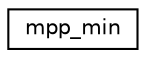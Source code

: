 digraph "Graphical Class Hierarchy"
{
 // INTERACTIVE_SVG=YES
 // LATEX_PDF_SIZE
  edge [fontname="Helvetica",fontsize="10",labelfontname="Helvetica",labelfontsize="10"];
  node [fontname="Helvetica",fontsize="10",shape=record];
  rankdir="LR";
  Node0 [label="mpp_min",height=0.2,width=0.4,color="black", fillcolor="white", style="filled",URL="$interfacempp__mod_1_1mpp__min.html",tooltip="Get minimum value out of the PEs in pelist Result is also broadcast to all PEs."];
}
